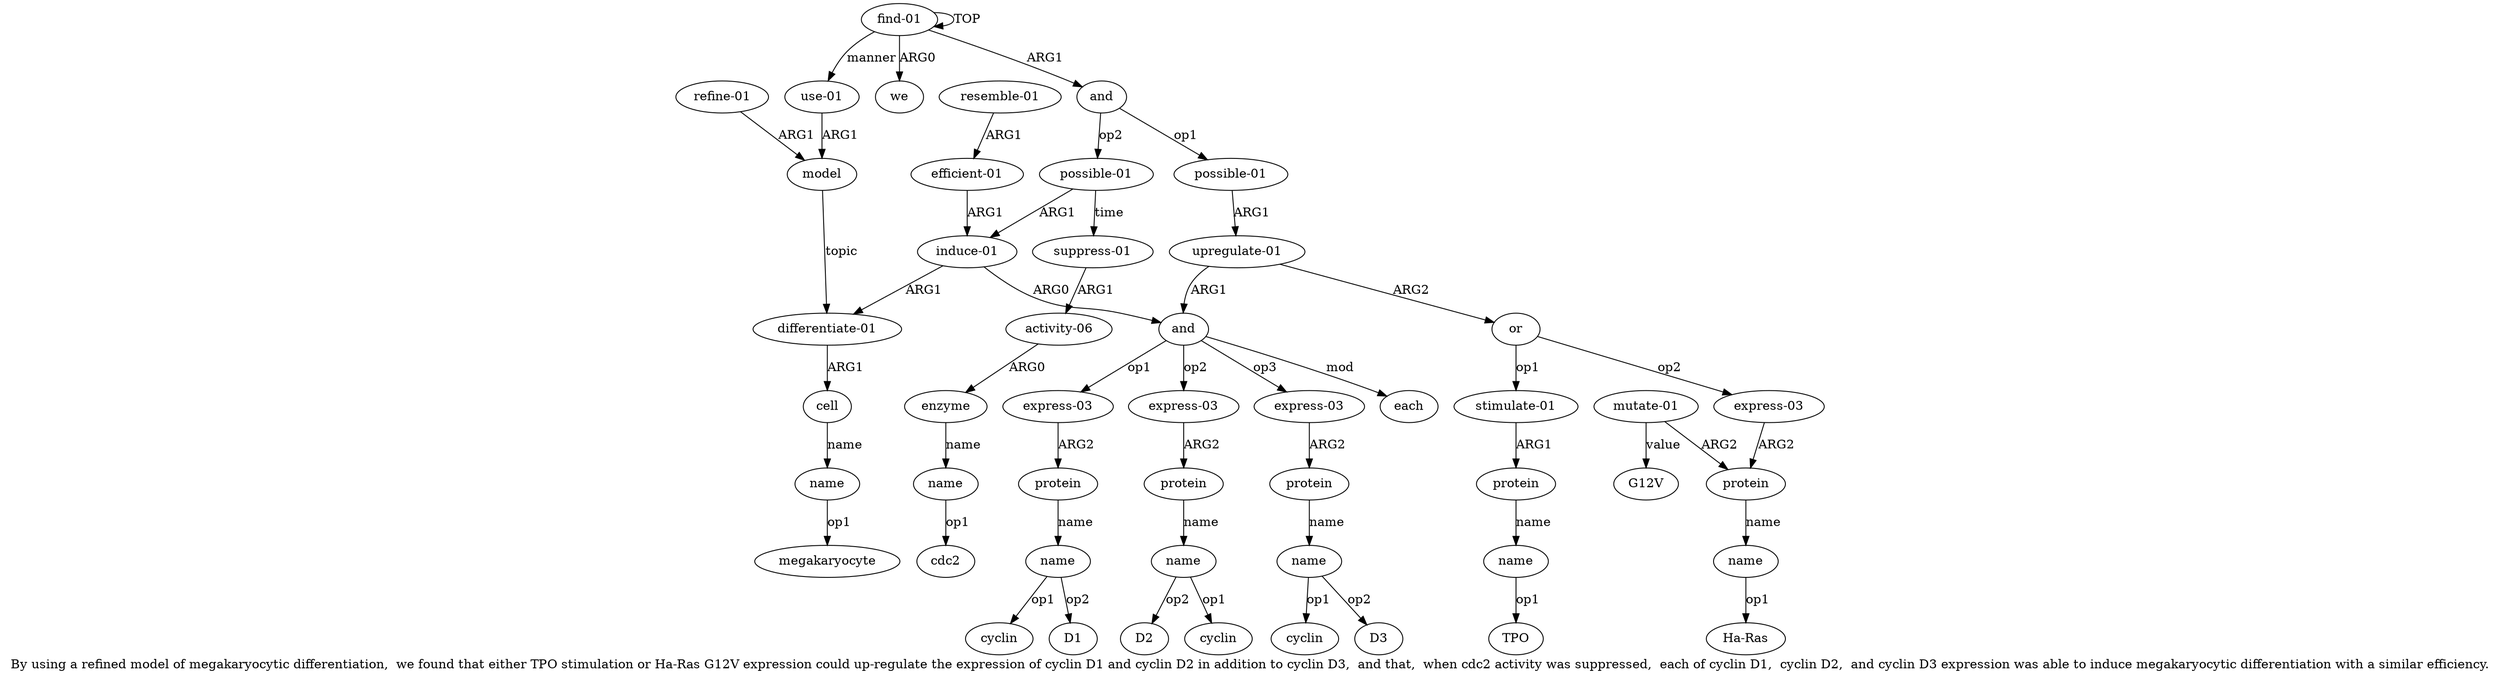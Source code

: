 digraph  {
	graph [label="By using a refined model of megakaryocytic differentiation,  we found that either TPO stimulation or Ha-Ras G12V expression could \
up-regulate the expression of cyclin D1 and cyclin D2 in addition to cyclin D3,  and that,  when cdc2 activity was suppressed,  \
each of cyclin D1,  cyclin D2,  and cyclin D3 expression was able to induce megakaryocytic differentiation with a similar efficiency."];
	node [label="\N"];
	a20	 [color=black,
		gold_ind=20,
		gold_label=protein,
		label=protein,
		test_ind=20,
		test_label=protein];
	a21	 [color=black,
		gold_ind=21,
		gold_label=name,
		label=name,
		test_ind=21,
		test_label=name];
	a20 -> a21 [key=0,
	color=black,
	gold_label=name,
	label=name,
	test_label=name];
"a21 D2" [color=black,
	gold_ind=-1,
	gold_label=D2,
	label=D2,
	test_ind=-1,
	test_label=D2];
a21 -> "a21 D2" [key=0,
color=black,
gold_label=op2,
label=op2,
test_label=op2];
"a21 cyclin" [color=black,
gold_ind=-1,
gold_label=cyclin,
label=cyclin,
test_ind=-1,
test_label=cyclin];
a21 -> "a21 cyclin" [key=0,
color=black,
gold_label=op1,
label=op1,
test_label=op1];
a22 [color=black,
gold_ind=22,
gold_label="express-03",
label="express-03",
test_ind=22,
test_label="express-03"];
a23 [color=black,
gold_ind=23,
gold_label=protein,
label=protein,
test_ind=23,
test_label=protein];
a22 -> a23 [key=0,
color=black,
gold_label=ARG2,
label=ARG2,
test_label=ARG2];
a24 [color=black,
gold_ind=24,
gold_label=name,
label=name,
test_ind=24,
test_label=name];
a23 -> a24 [key=0,
color=black,
gold_label=name,
label=name,
test_label=name];
"a24 D3" [color=black,
gold_ind=-1,
gold_label=D3,
label=D3,
test_ind=-1,
test_label=D3];
a24 -> "a24 D3" [key=0,
color=black,
gold_label=op2,
label=op2,
test_label=op2];
"a24 cyclin" [color=black,
gold_ind=-1,
gold_label=cyclin,
label=cyclin,
test_ind=-1,
test_label=cyclin];
a24 -> "a24 cyclin" [key=0,
color=black,
gold_label=op1,
label=op1,
test_label=op1];
a25 [color=black,
gold_ind=25,
gold_label=each,
label=each,
test_ind=25,
test_label=each];
a26 [color=black,
gold_ind=26,
gold_label="differentiate-01",
label="differentiate-01",
test_ind=26,
test_label="differentiate-01"];
a27 [color=black,
gold_ind=27,
gold_label=cell,
label=cell,
test_ind=27,
test_label=cell];
a26 -> a27 [key=0,
color=black,
gold_label=ARG1,
label=ARG1,
test_label=ARG1];
a28 [color=black,
gold_ind=28,
gold_label=name,
label=name,
test_ind=28,
test_label=name];
a27 -> a28 [key=0,
color=black,
gold_label=name,
label=name,
test_label=name];
"a28 megakaryocyte" [color=black,
gold_ind=-1,
gold_label=megakaryocyte,
label=megakaryocyte,
test_ind=-1,
test_label=megakaryocyte];
a28 -> "a28 megakaryocyte" [key=0,
color=black,
gold_label=op1,
label=op1,
test_label=op1];
a29 [color=black,
gold_ind=29,
gold_label="efficient-01",
label="efficient-01",
test_ind=29,
test_label="efficient-01"];
a14 [color=black,
gold_ind=14,
gold_label="induce-01",
label="induce-01",
test_ind=14,
test_label="induce-01"];
a29 -> a14 [key=0,
color=black,
gold_label=ARG1,
label=ARG1,
test_label=ARG1];
a31 [color=black,
gold_ind=31,
gold_label="suppress-01",
label="suppress-01",
test_ind=31,
test_label="suppress-01"];
a32 [color=black,
gold_ind=32,
gold_label="activity-06",
label="activity-06",
test_ind=32,
test_label="activity-06"];
a31 -> a32 [key=0,
color=black,
gold_label=ARG1,
label=ARG1,
test_label=ARG1];
a30 [color=black,
gold_ind=30,
gold_label="resemble-01",
label="resemble-01",
test_ind=30,
test_label="resemble-01"];
a30 -> a29 [key=0,
color=black,
gold_label=ARG1,
label=ARG1,
test_label=ARG1];
a37 [color=black,
gold_ind=37,
gold_label="refine-01",
label="refine-01",
test_ind=37,
test_label="refine-01"];
a36 [color=black,
gold_ind=36,
gold_label=model,
label=model,
test_ind=36,
test_label=model];
a37 -> a36 [key=0,
color=black,
gold_label=ARG1,
label=ARG1,
test_label=ARG1];
a36 -> a26 [key=0,
color=black,
gold_label=topic,
label=topic,
test_label=topic];
a33 [color=black,
gold_ind=33,
gold_label=enzyme,
label=enzyme,
test_ind=33,
test_label=enzyme];
a34 [color=black,
gold_ind=34,
gold_label=name,
label=name,
test_ind=34,
test_label=name];
a33 -> a34 [key=0,
color=black,
gold_label=name,
label=name,
test_label=name];
"a8 TPO" [color=black,
gold_ind=-1,
gold_label=TPO,
label=TPO,
test_ind=-1,
test_label=TPO];
a35 [color=black,
gold_ind=35,
gold_label="use-01",
label="use-01",
test_ind=35,
test_label="use-01"];
a35 -> a36 [key=0,
color=black,
gold_label=ARG1,
label=ARG1,
test_label=ARG1];
"a34 cdc2" [color=black,
gold_ind=-1,
gold_label=cdc2,
label=cdc2,
test_ind=-1,
test_label=cdc2];
a34 -> "a34 cdc2" [key=0,
color=black,
gold_label=op1,
label=op1,
test_label=op1];
a32 -> a33 [key=0,
color=black,
gold_label=ARG0,
label=ARG0,
test_label=ARG0];
a15 [color=black,
gold_ind=15,
gold_label=and,
label=and,
test_ind=15,
test_label=and];
a15 -> a22 [key=0,
color=black,
gold_label=op3,
label=op3,
test_label=op3];
a15 -> a25 [key=0,
color=black,
gold_label=mod,
label=mod,
test_label=mod];
a16 [color=black,
gold_ind=16,
gold_label="express-03",
label="express-03",
test_ind=16,
test_label="express-03"];
a15 -> a16 [key=0,
color=black,
gold_label=op1,
label=op1,
test_label=op1];
a19 [color=black,
gold_ind=19,
gold_label="express-03",
label="express-03",
test_ind=19,
test_label="express-03"];
a15 -> a19 [key=0,
color=black,
gold_label=op2,
label=op2,
test_label=op2];
a14 -> a26 [key=0,
color=black,
gold_label=ARG1,
label=ARG1,
test_label=ARG1];
a14 -> a15 [key=0,
color=black,
gold_label=ARG0,
label=ARG0,
test_label=ARG0];
a17 [color=black,
gold_ind=17,
gold_label=protein,
label=protein,
test_ind=17,
test_label=protein];
a18 [color=black,
gold_ind=18,
gold_label=name,
label=name,
test_ind=18,
test_label=name];
a17 -> a18 [key=0,
color=black,
gold_label=name,
label=name,
test_label=name];
a16 -> a17 [key=0,
color=black,
gold_label=ARG2,
label=ARG2,
test_label=ARG2];
a11 [color=black,
gold_ind=11,
gold_label=name,
label=name,
test_ind=11,
test_label=name];
"a11 Ha-Ras" [color=black,
gold_ind=-1,
gold_label="Ha-Ras",
label="Ha-Ras",
test_ind=-1,
test_label="Ha-Ras"];
a11 -> "a11 Ha-Ras" [key=0,
color=black,
gold_label=op1,
label=op1,
test_label=op1];
a10 [color=black,
gold_ind=10,
gold_label=protein,
label=protein,
test_ind=10,
test_label=protein];
a10 -> a11 [key=0,
color=black,
gold_label=name,
label=name,
test_label=name];
a13 [color=black,
gold_ind=13,
gold_label="possible-01",
label="possible-01",
test_ind=13,
test_label="possible-01"];
a13 -> a31 [key=0,
color=black,
gold_label=time,
label=time,
test_label=time];
a13 -> a14 [key=0,
color=black,
gold_label=ARG1,
label=ARG1,
test_label=ARG1];
a12 [color=black,
gold_ind=12,
gold_label="mutate-01",
label="mutate-01",
test_ind=12,
test_label="mutate-01"];
a12 -> a10 [key=0,
color=black,
gold_label=ARG2,
label=ARG2,
test_label=ARG2];
"a12 G12V" [color=black,
gold_ind=-1,
gold_label=G12V,
label=G12V,
test_ind=-1,
test_label=G12V];
a12 -> "a12 G12V" [key=0,
color=black,
gold_label=value,
label=value,
test_label=value];
a19 -> a20 [key=0,
color=black,
gold_label=ARG2,
label=ARG2,
test_label=ARG2];
"a18 cyclin" [color=black,
gold_ind=-1,
gold_label=cyclin,
label=cyclin,
test_ind=-1,
test_label=cyclin];
a18 -> "a18 cyclin" [key=0,
color=black,
gold_label=op1,
label=op1,
test_label=op1];
"a18 D1" [color=black,
gold_ind=-1,
gold_label=D1,
label=D1,
test_ind=-1,
test_label=D1];
a18 -> "a18 D1" [key=0,
color=black,
gold_label=op2,
label=op2,
test_label=op2];
a1 [color=black,
gold_ind=1,
gold_label=we,
label=we,
test_ind=1,
test_label=we];
a0 [color=black,
gold_ind=0,
gold_label="find-01",
label="find-01",
test_ind=0,
test_label="find-01"];
a0 -> a35 [key=0,
color=black,
gold_label=manner,
label=manner,
test_label=manner];
a0 -> a1 [key=0,
color=black,
gold_label=ARG0,
label=ARG0,
test_label=ARG0];
a0 -> a0 [key=0,
color=black,
gold_label=TOP,
label=TOP,
test_label=TOP];
a2 [color=black,
gold_ind=2,
gold_label=and,
label=and,
test_ind=2,
test_label=and];
a0 -> a2 [key=0,
color=black,
gold_label=ARG1,
label=ARG1,
test_label=ARG1];
a3 [color=black,
gold_ind=3,
gold_label="possible-01",
label="possible-01",
test_ind=3,
test_label="possible-01"];
a4 [color=black,
gold_ind=4,
gold_label="upregulate-01",
label="upregulate-01",
test_ind=4,
test_label="upregulate-01"];
a3 -> a4 [key=0,
color=black,
gold_label=ARG1,
label=ARG1,
test_label=ARG1];
a2 -> a13 [key=0,
color=black,
gold_label=op2,
label=op2,
test_label=op2];
a2 -> a3 [key=0,
color=black,
gold_label=op1,
label=op1,
test_label=op1];
a5 [color=black,
gold_ind=5,
gold_label=or,
label=or,
test_ind=5,
test_label=or];
a6 [color=black,
gold_ind=6,
gold_label="stimulate-01",
label="stimulate-01",
test_ind=6,
test_label="stimulate-01"];
a5 -> a6 [key=0,
color=black,
gold_label=op1,
label=op1,
test_label=op1];
a9 [color=black,
gold_ind=9,
gold_label="express-03",
label="express-03",
test_ind=9,
test_label="express-03"];
a5 -> a9 [key=0,
color=black,
gold_label=op2,
label=op2,
test_label=op2];
a4 -> a15 [key=0,
color=black,
gold_label=ARG1,
label=ARG1,
test_label=ARG1];
a4 -> a5 [key=0,
color=black,
gold_label=ARG2,
label=ARG2,
test_label=ARG2];
a7 [color=black,
gold_ind=7,
gold_label=protein,
label=protein,
test_ind=7,
test_label=protein];
a8 [color=black,
gold_ind=8,
gold_label=name,
label=name,
test_ind=8,
test_label=name];
a7 -> a8 [key=0,
color=black,
gold_label=name,
label=name,
test_label=name];
a6 -> a7 [key=0,
color=black,
gold_label=ARG1,
label=ARG1,
test_label=ARG1];
a9 -> a10 [key=0,
color=black,
gold_label=ARG2,
label=ARG2,
test_label=ARG2];
a8 -> "a8 TPO" [key=0,
color=black,
gold_label=op1,
label=op1,
test_label=op1];
}
